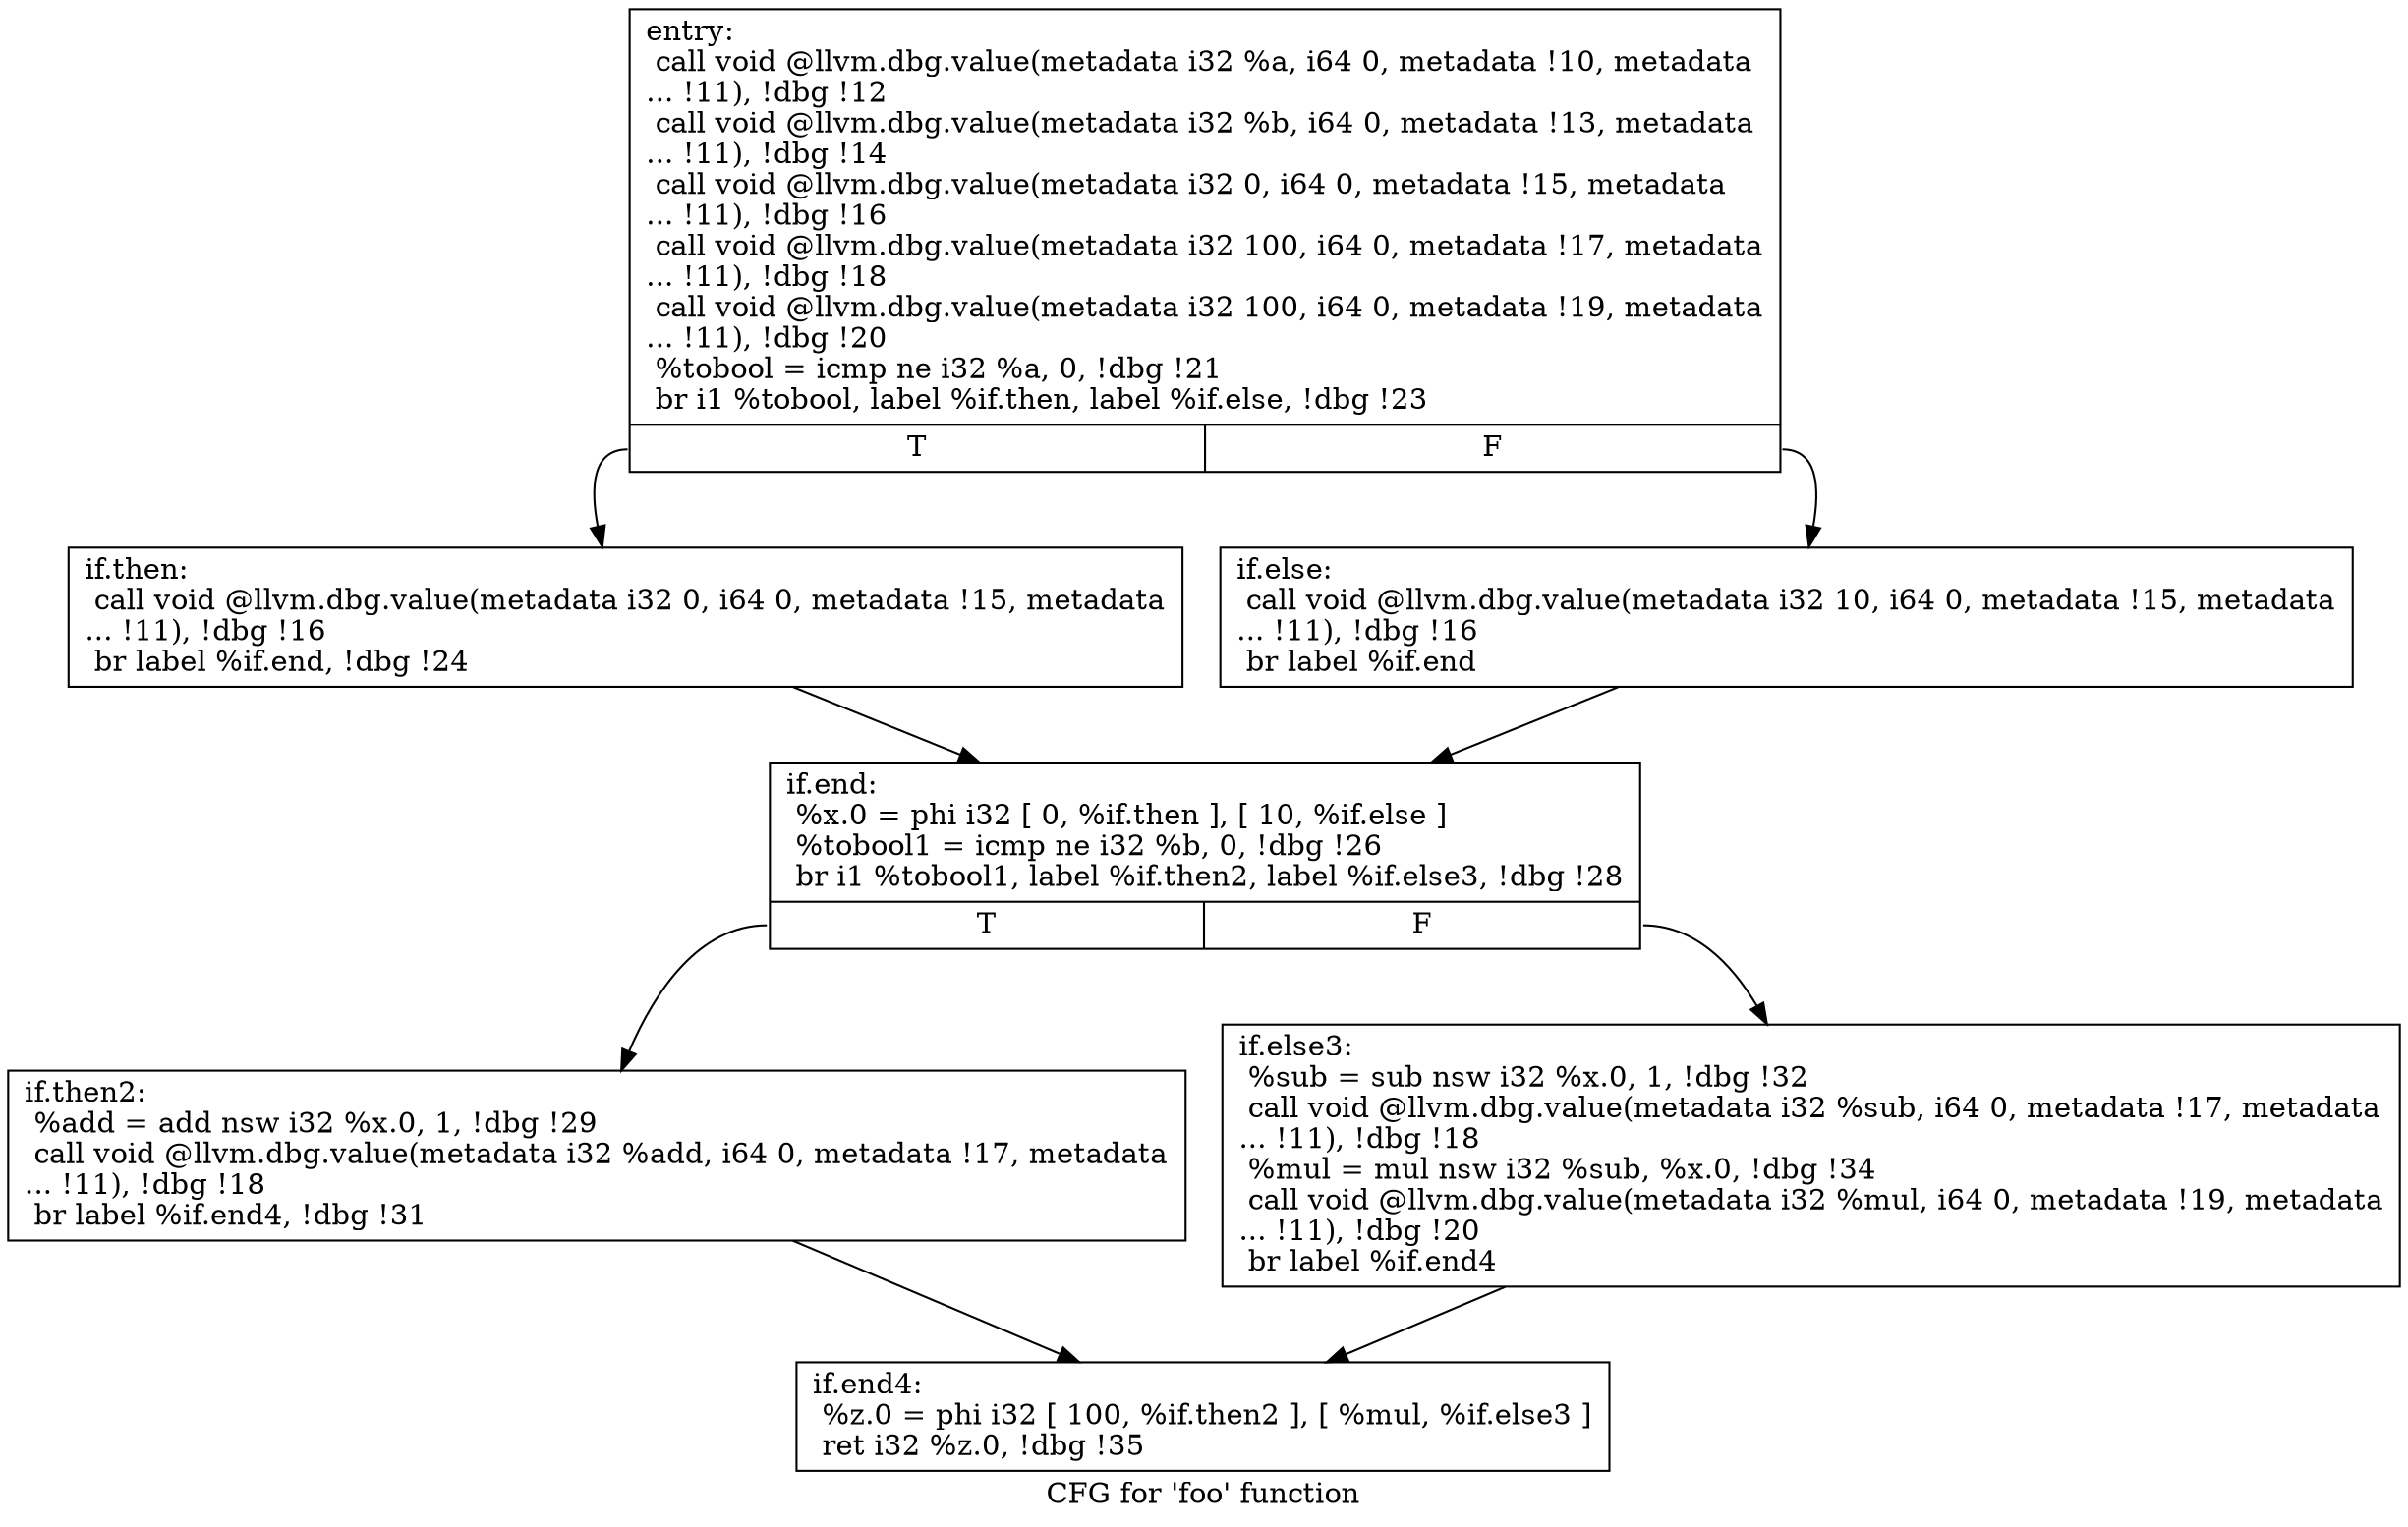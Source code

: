 digraph "CFG for 'foo' function" {
	label="CFG for 'foo' function";

	Node0x646dc50 [shape=record,label="{entry:\l  call void @llvm.dbg.value(metadata i32 %a, i64 0, metadata !10, metadata\l... !11), !dbg !12\l  call void @llvm.dbg.value(metadata i32 %b, i64 0, metadata !13, metadata\l... !11), !dbg !14\l  call void @llvm.dbg.value(metadata i32 0, i64 0, metadata !15, metadata\l... !11), !dbg !16\l  call void @llvm.dbg.value(metadata i32 100, i64 0, metadata !17, metadata\l... !11), !dbg !18\l  call void @llvm.dbg.value(metadata i32 100, i64 0, metadata !19, metadata\l... !11), !dbg !20\l  %tobool = icmp ne i32 %a, 0, !dbg !21\l  br i1 %tobool, label %if.then, label %if.else, !dbg !23\l|{<s0>T|<s1>F}}"];
	Node0x646dc50:s0 -> Node0x6485e70;
	Node0x646dc50:s1 -> Node0x6485f20;
	Node0x6485e70 [shape=record,label="{if.then:                                          \l  call void @llvm.dbg.value(metadata i32 0, i64 0, metadata !15, metadata\l... !11), !dbg !16\l  br label %if.end, !dbg !24\l}"];
	Node0x6485e70 -> Node0x6486060;
	Node0x6485f20 [shape=record,label="{if.else:                                          \l  call void @llvm.dbg.value(metadata i32 10, i64 0, metadata !15, metadata\l... !11), !dbg !16\l  br label %if.end\l}"];
	Node0x6485f20 -> Node0x6486060;
	Node0x6486060 [shape=record,label="{if.end:                                           \l  %x.0 = phi i32 [ 0, %if.then ], [ 10, %if.else ]\l  %tobool1 = icmp ne i32 %b, 0, !dbg !26\l  br i1 %tobool1, label %if.then2, label %if.else3, !dbg !28\l|{<s0>T|<s1>F}}"];
	Node0x6486060:s0 -> Node0x6486f50;
	Node0x6486060:s1 -> Node0x6487010;
	Node0x6486f50 [shape=record,label="{if.then2:                                         \l  %add = add nsw i32 %x.0, 1, !dbg !29\l  call void @llvm.dbg.value(metadata i32 %add, i64 0, metadata !17, metadata\l... !11), !dbg !18\l  br label %if.end4, !dbg !31\l}"];
	Node0x6486f50 -> Node0x6487cd0;
	Node0x6487010 [shape=record,label="{if.else3:                                         \l  %sub = sub nsw i32 %x.0, 1, !dbg !32\l  call void @llvm.dbg.value(metadata i32 %sub, i64 0, metadata !17, metadata\l... !11), !dbg !18\l  %mul = mul nsw i32 %sub, %x.0, !dbg !34\l  call void @llvm.dbg.value(metadata i32 %mul, i64 0, metadata !19, metadata\l... !11), !dbg !20\l  br label %if.end4\l}"];
	Node0x6487010 -> Node0x6487cd0;
	Node0x6487cd0 [shape=record,label="{if.end4:                                          \l  %z.0 = phi i32 [ 100, %if.then2 ], [ %mul, %if.else3 ]\l  ret i32 %z.0, !dbg !35\l}"];
}
